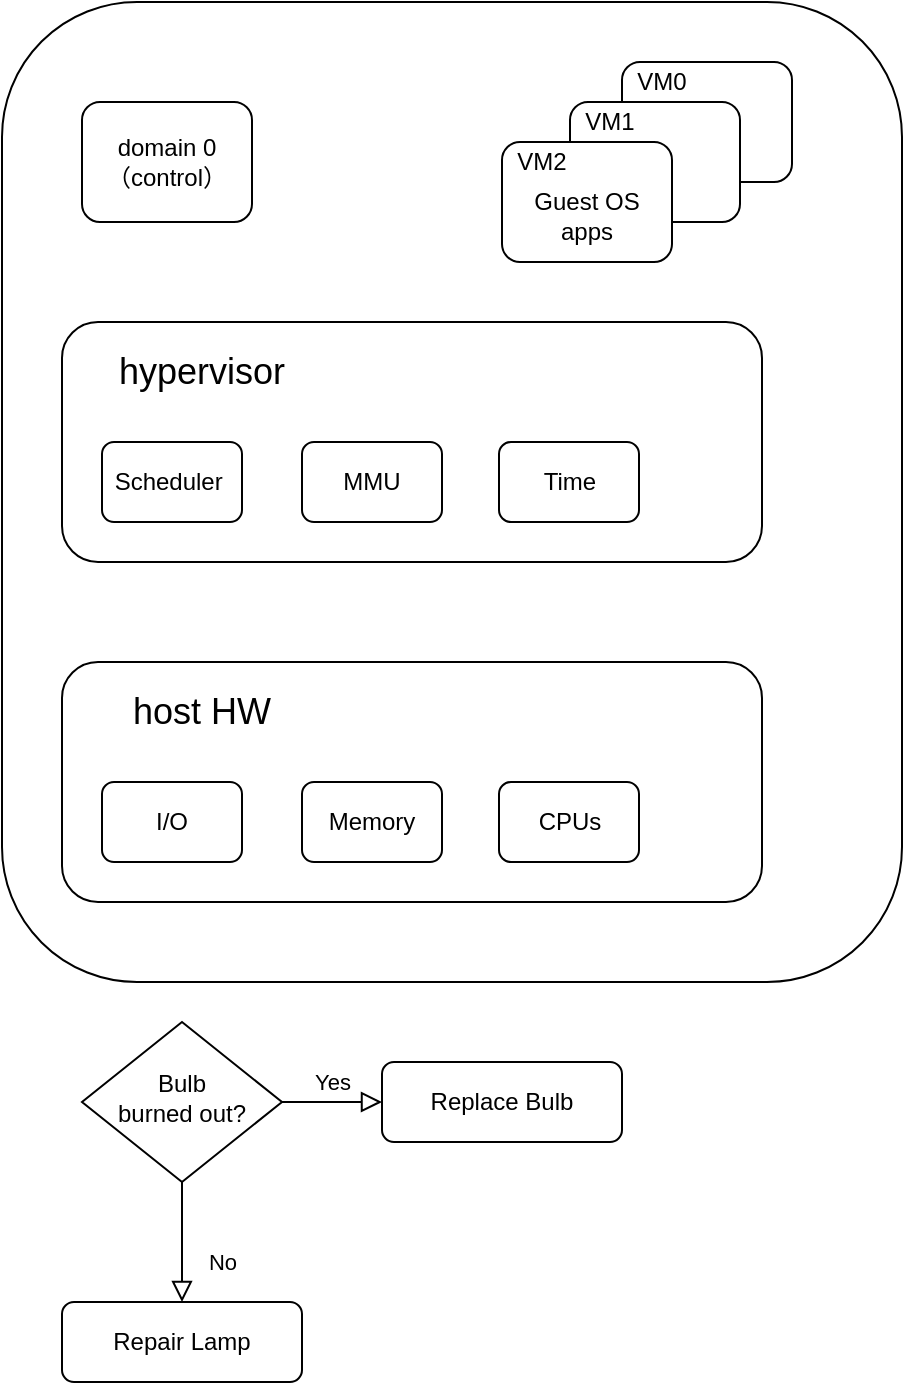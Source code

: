 <mxfile version="13.7.4" type="github">
  <diagram id="C5RBs43oDa-KdzZeNtuy" name="Page-1">
    <mxGraphModel dx="1389" dy="769" grid="1" gridSize="10" guides="1" tooltips="1" connect="1" arrows="1" fold="1" page="1" pageScale="1" pageWidth="827" pageHeight="1169" math="0" shadow="0">
      <root>
        <mxCell id="WIyWlLk6GJQsqaUBKTNV-0" />
        <mxCell id="WIyWlLk6GJQsqaUBKTNV-1" parent="WIyWlLk6GJQsqaUBKTNV-0" />
        <mxCell id="WIyWlLk6GJQsqaUBKTNV-3" value="Lamp doesn&#39;t work" style="rounded=1;whiteSpace=wrap;html=1;fontSize=12;glass=0;strokeWidth=1;shadow=0;" parent="WIyWlLk6GJQsqaUBKTNV-1" vertex="1">
          <mxGeometry x="130" y="120" width="450" height="490" as="geometry" />
        </mxCell>
        <mxCell id="m2YHZ7NnHzL9NQa0xSZE-0" value="" style="rounded=1;whiteSpace=wrap;html=1;fontSize=12;glass=0;strokeWidth=1;shadow=0;" vertex="1" parent="WIyWlLk6GJQsqaUBKTNV-1">
          <mxGeometry x="160" y="280" width="350" height="120" as="geometry" />
        </mxCell>
        <mxCell id="WIyWlLk6GJQsqaUBKTNV-7" value="Scheduler&amp;nbsp;" style="rounded=1;whiteSpace=wrap;html=1;fontSize=12;glass=0;strokeWidth=1;shadow=0;" parent="WIyWlLk6GJQsqaUBKTNV-1" vertex="1">
          <mxGeometry x="180" y="340" width="70" height="40" as="geometry" />
        </mxCell>
        <mxCell id="WIyWlLk6GJQsqaUBKTNV-8" value="No" style="rounded=0;html=1;jettySize=auto;orthogonalLoop=1;fontSize=11;endArrow=block;endFill=0;endSize=8;strokeWidth=1;shadow=0;labelBackgroundColor=none;edgeStyle=orthogonalEdgeStyle;" parent="WIyWlLk6GJQsqaUBKTNV-1" source="WIyWlLk6GJQsqaUBKTNV-10" target="WIyWlLk6GJQsqaUBKTNV-11" edge="1">
          <mxGeometry x="0.333" y="20" relative="1" as="geometry">
            <mxPoint as="offset" />
          </mxGeometry>
        </mxCell>
        <mxCell id="WIyWlLk6GJQsqaUBKTNV-9" value="Yes" style="edgeStyle=orthogonalEdgeStyle;rounded=0;html=1;jettySize=auto;orthogonalLoop=1;fontSize=11;endArrow=block;endFill=0;endSize=8;strokeWidth=1;shadow=0;labelBackgroundColor=none;" parent="WIyWlLk6GJQsqaUBKTNV-1" source="WIyWlLk6GJQsqaUBKTNV-10" target="WIyWlLk6GJQsqaUBKTNV-12" edge="1">
          <mxGeometry y="10" relative="1" as="geometry">
            <mxPoint as="offset" />
          </mxGeometry>
        </mxCell>
        <mxCell id="WIyWlLk6GJQsqaUBKTNV-10" value="Bulb&lt;br&gt;burned out?" style="rhombus;whiteSpace=wrap;html=1;shadow=0;fontFamily=Helvetica;fontSize=12;align=center;strokeWidth=1;spacing=6;spacingTop=-4;" parent="WIyWlLk6GJQsqaUBKTNV-1" vertex="1">
          <mxGeometry x="170" y="630" width="100" height="80" as="geometry" />
        </mxCell>
        <mxCell id="WIyWlLk6GJQsqaUBKTNV-11" value="Repair Lamp" style="rounded=1;whiteSpace=wrap;html=1;fontSize=12;glass=0;strokeWidth=1;shadow=0;" parent="WIyWlLk6GJQsqaUBKTNV-1" vertex="1">
          <mxGeometry x="160" y="770" width="120" height="40" as="geometry" />
        </mxCell>
        <mxCell id="WIyWlLk6GJQsqaUBKTNV-12" value="Replace Bulb" style="rounded=1;whiteSpace=wrap;html=1;fontSize=12;glass=0;strokeWidth=1;shadow=0;" parent="WIyWlLk6GJQsqaUBKTNV-1" vertex="1">
          <mxGeometry x="320" y="650" width="120" height="40" as="geometry" />
        </mxCell>
        <mxCell id="m2YHZ7NnHzL9NQa0xSZE-1" value="&lt;span&gt;&lt;font style=&quot;font-size: 18px&quot;&gt;hypervisor&lt;/font&gt;&lt;/span&gt;" style="rounded=1;whiteSpace=wrap;html=1;fillColor=none;strokeColor=none;" vertex="1" parent="WIyWlLk6GJQsqaUBKTNV-1">
          <mxGeometry x="180" y="290" width="100" height="30" as="geometry" />
        </mxCell>
        <mxCell id="m2YHZ7NnHzL9NQa0xSZE-3" value="MMU" style="rounded=1;whiteSpace=wrap;html=1;fontSize=12;glass=0;strokeWidth=1;shadow=0;" vertex="1" parent="WIyWlLk6GJQsqaUBKTNV-1">
          <mxGeometry x="280" y="340" width="70" height="40" as="geometry" />
        </mxCell>
        <mxCell id="m2YHZ7NnHzL9NQa0xSZE-4" value="Time" style="rounded=1;whiteSpace=wrap;html=1;fontSize=12;glass=0;strokeWidth=1;shadow=0;" vertex="1" parent="WIyWlLk6GJQsqaUBKTNV-1">
          <mxGeometry x="378.5" y="340" width="70" height="40" as="geometry" />
        </mxCell>
        <mxCell id="m2YHZ7NnHzL9NQa0xSZE-5" value="" style="rounded=1;whiteSpace=wrap;html=1;fontSize=12;glass=0;strokeWidth=1;shadow=0;" vertex="1" parent="WIyWlLk6GJQsqaUBKTNV-1">
          <mxGeometry x="160" y="450" width="350" height="120" as="geometry" />
        </mxCell>
        <mxCell id="m2YHZ7NnHzL9NQa0xSZE-6" value="I/O" style="rounded=1;whiteSpace=wrap;html=1;fontSize=12;glass=0;strokeWidth=1;shadow=0;" vertex="1" parent="WIyWlLk6GJQsqaUBKTNV-1">
          <mxGeometry x="180" y="510" width="70" height="40" as="geometry" />
        </mxCell>
        <mxCell id="m2YHZ7NnHzL9NQa0xSZE-7" value="&lt;span style=&quot;font-size: 18px&quot;&gt;host&amp;nbsp;HW&lt;/span&gt;" style="rounded=1;whiteSpace=wrap;html=1;fillColor=none;strokeColor=none;" vertex="1" parent="WIyWlLk6GJQsqaUBKTNV-1">
          <mxGeometry x="180" y="460" width="100" height="30" as="geometry" />
        </mxCell>
        <mxCell id="m2YHZ7NnHzL9NQa0xSZE-8" value="Memory" style="rounded=1;whiteSpace=wrap;html=1;fontSize=12;glass=0;strokeWidth=1;shadow=0;" vertex="1" parent="WIyWlLk6GJQsqaUBKTNV-1">
          <mxGeometry x="280" y="510" width="70" height="40" as="geometry" />
        </mxCell>
        <mxCell id="m2YHZ7NnHzL9NQa0xSZE-9" value="CPUs" style="rounded=1;whiteSpace=wrap;html=1;fontSize=12;glass=0;strokeWidth=1;shadow=0;" vertex="1" parent="WIyWlLk6GJQsqaUBKTNV-1">
          <mxGeometry x="378.5" y="510" width="70" height="40" as="geometry" />
        </mxCell>
        <mxCell id="m2YHZ7NnHzL9NQa0xSZE-10" value="domain 0&lt;br&gt;（control）" style="rounded=1;whiteSpace=wrap;html=1;fontSize=12;glass=0;strokeWidth=1;shadow=0;" vertex="1" parent="WIyWlLk6GJQsqaUBKTNV-1">
          <mxGeometry x="170" y="170" width="85" height="60" as="geometry" />
        </mxCell>
        <mxCell id="m2YHZ7NnHzL9NQa0xSZE-18" value="" style="group" vertex="1" connectable="0" parent="WIyWlLk6GJQsqaUBKTNV-1">
          <mxGeometry x="440" y="150" width="85" height="100" as="geometry" />
        </mxCell>
        <mxCell id="m2YHZ7NnHzL9NQa0xSZE-12" value="" style="rounded=1;whiteSpace=wrap;html=1;fontSize=12;glass=0;strokeWidth=1;shadow=0;" vertex="1" parent="m2YHZ7NnHzL9NQa0xSZE-18">
          <mxGeometry width="85" height="60" as="geometry" />
        </mxCell>
        <mxCell id="m2YHZ7NnHzL9NQa0xSZE-13" value="VM0" style="text;html=1;strokeColor=none;fillColor=none;align=center;verticalAlign=middle;whiteSpace=wrap;rounded=0;" vertex="1" parent="m2YHZ7NnHzL9NQa0xSZE-18">
          <mxGeometry width="40" height="20" as="geometry" />
        </mxCell>
        <mxCell id="m2YHZ7NnHzL9NQa0xSZE-19" value="" style="group" vertex="1" connectable="0" parent="m2YHZ7NnHzL9NQa0xSZE-18">
          <mxGeometry x="-26" y="20" width="85" height="80" as="geometry" />
        </mxCell>
        <mxCell id="m2YHZ7NnHzL9NQa0xSZE-20" value="" style="rounded=1;whiteSpace=wrap;html=1;fontSize=12;glass=0;strokeWidth=1;shadow=0;" vertex="1" parent="m2YHZ7NnHzL9NQa0xSZE-19">
          <mxGeometry width="85" height="60" as="geometry" />
        </mxCell>
        <mxCell id="m2YHZ7NnHzL9NQa0xSZE-21" value="VM1" style="text;html=1;strokeColor=none;fillColor=none;align=center;verticalAlign=middle;whiteSpace=wrap;rounded=0;" vertex="1" parent="m2YHZ7NnHzL9NQa0xSZE-19">
          <mxGeometry width="40" height="20" as="geometry" />
        </mxCell>
        <mxCell id="m2YHZ7NnHzL9NQa0xSZE-22" value="&lt;br&gt;Guest&amp;nbsp;OS&lt;br&gt;apps" style="rounded=1;whiteSpace=wrap;html=1;fontSize=12;glass=0;strokeWidth=1;shadow=0;" vertex="1" parent="m2YHZ7NnHzL9NQa0xSZE-19">
          <mxGeometry x="-34" y="20" width="85" height="60" as="geometry" />
        </mxCell>
        <mxCell id="m2YHZ7NnHzL9NQa0xSZE-23" value="VM2" style="text;html=1;strokeColor=none;fillColor=none;align=center;verticalAlign=middle;whiteSpace=wrap;rounded=0;" vertex="1" parent="m2YHZ7NnHzL9NQa0xSZE-19">
          <mxGeometry x="-34" y="20" width="40" height="20" as="geometry" />
        </mxCell>
      </root>
    </mxGraphModel>
  </diagram>
</mxfile>
